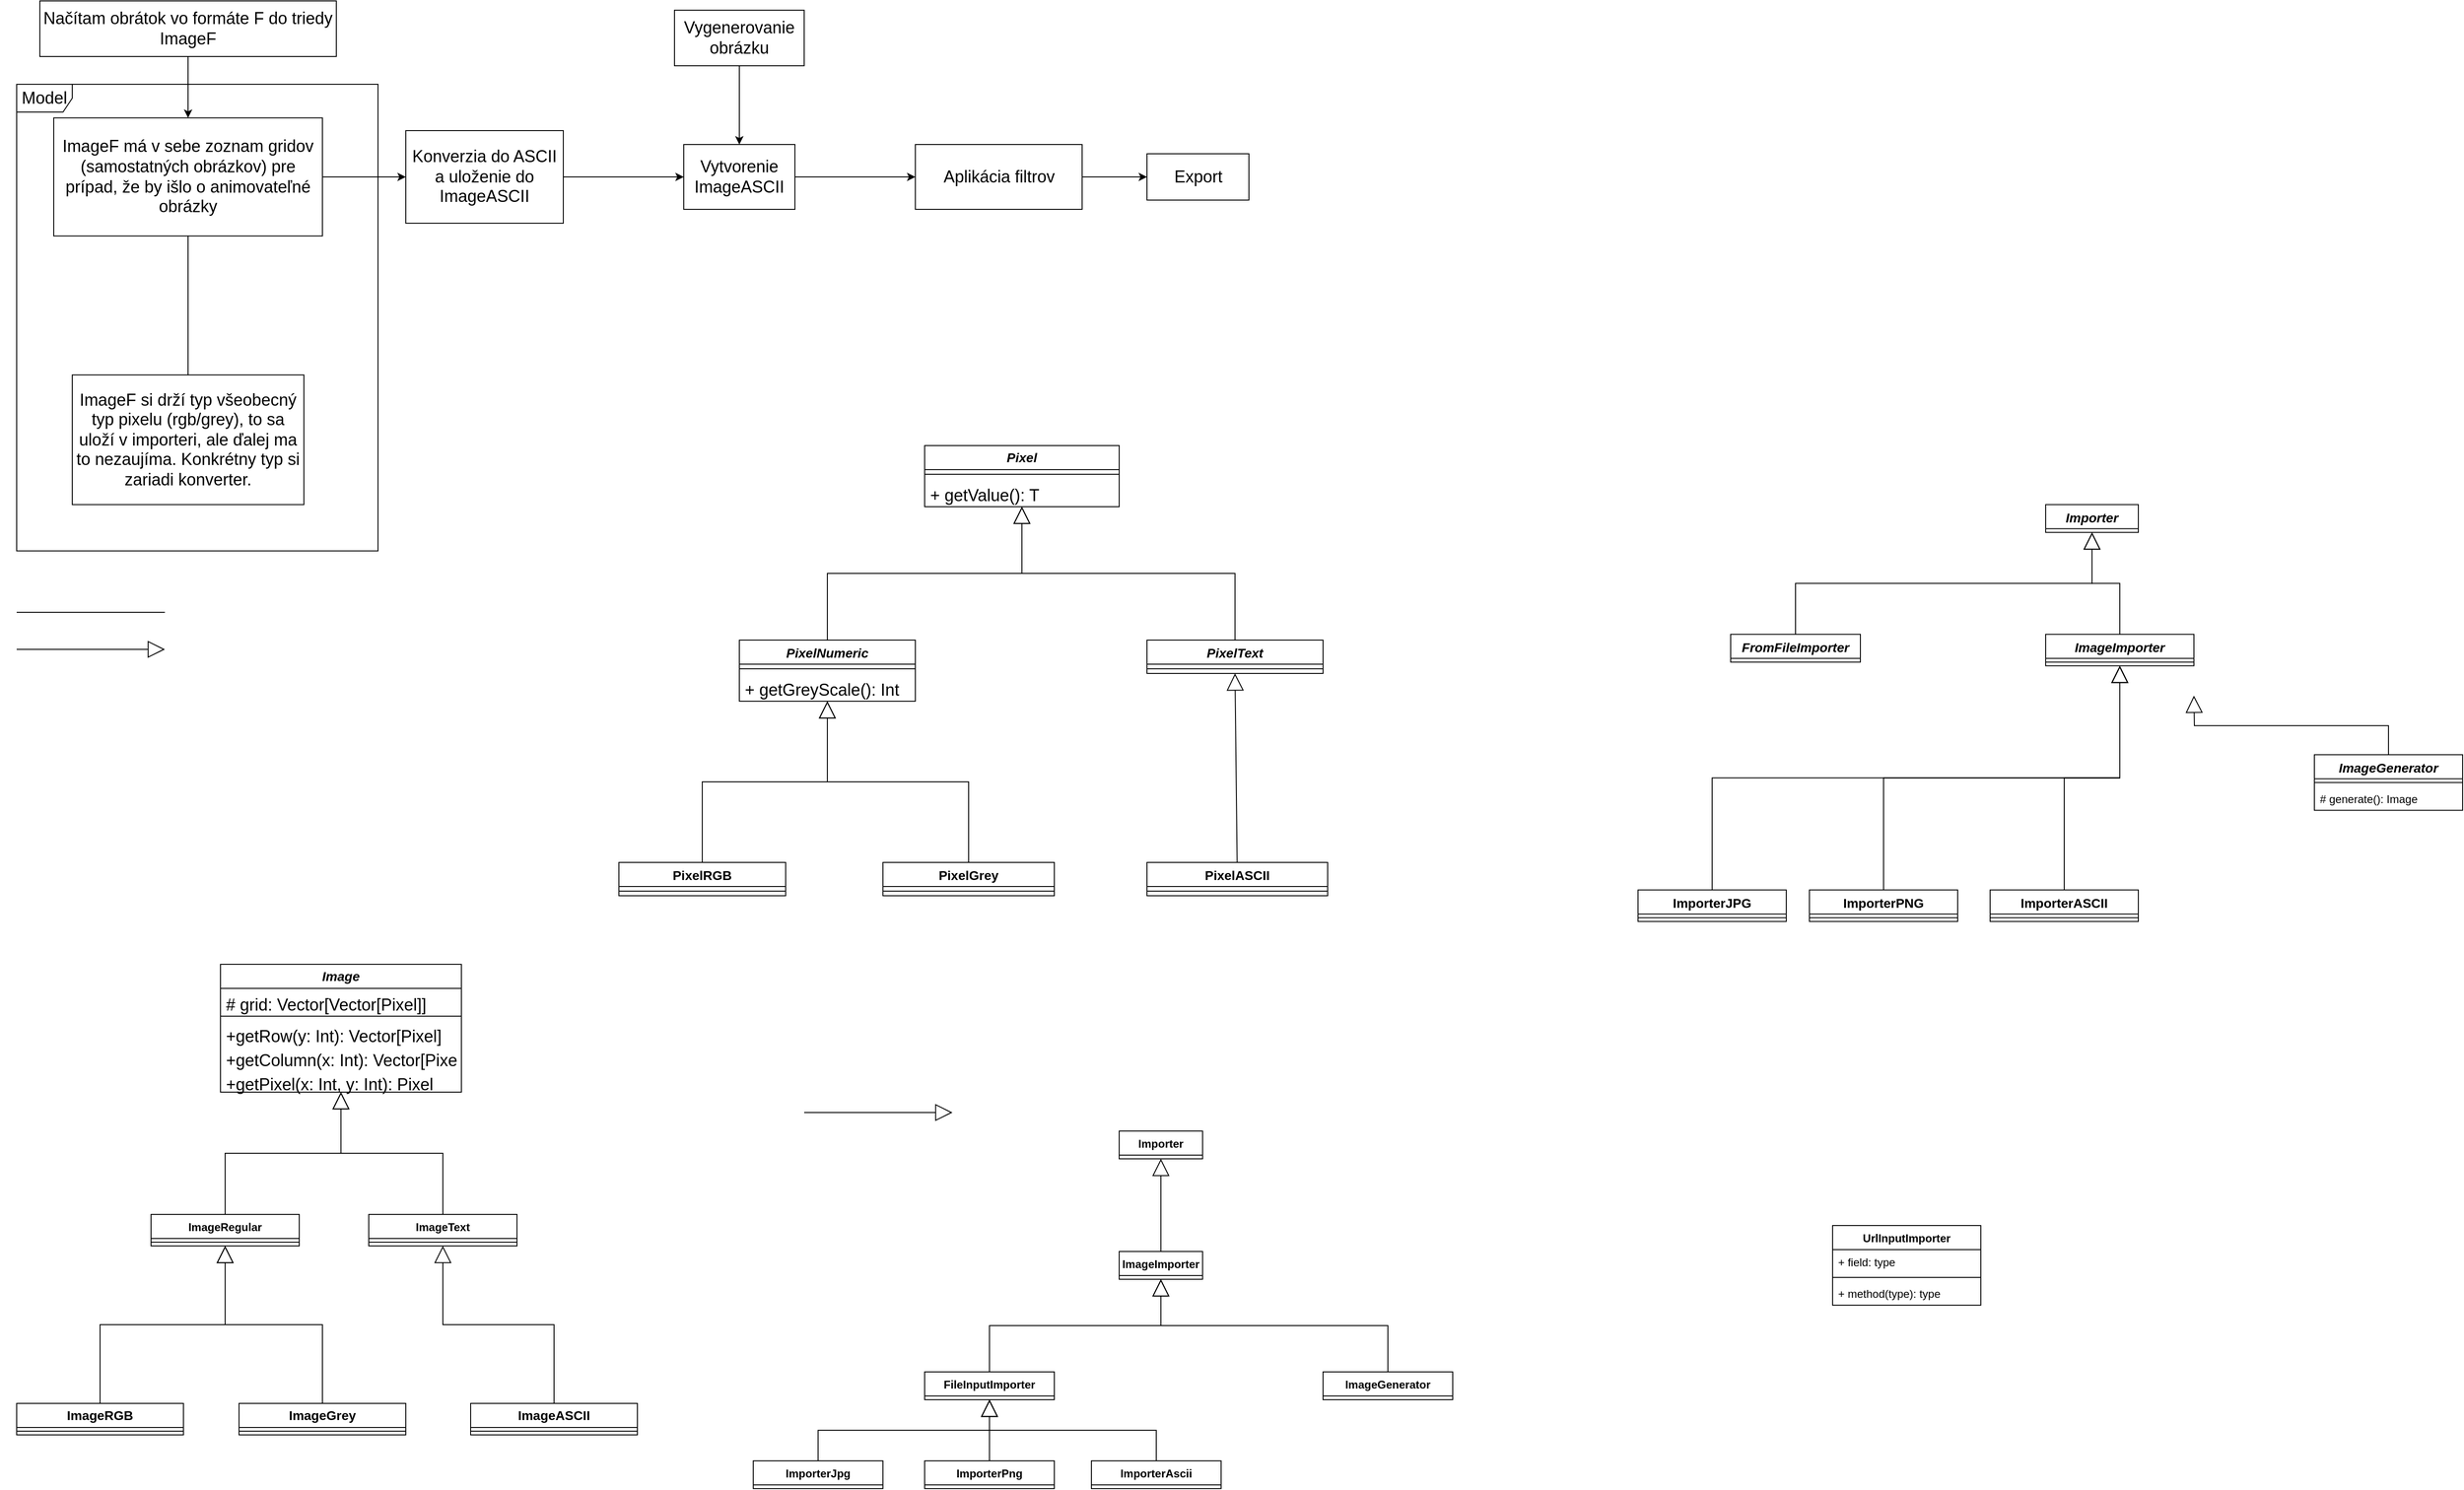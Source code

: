 <mxfile version="20.6.0" type="device"><diagram id="C5RBs43oDa-KdzZeNtuy" name="Page-1"><mxGraphModel dx="4433" dy="668" grid="1" gridSize="10" guides="1" tooltips="1" connect="1" arrows="1" fold="1" page="1" pageScale="1" pageWidth="3300" pageHeight="4681" math="0" shadow="0"><root><mxCell id="WIyWlLk6GJQsqaUBKTNV-0"/><mxCell id="WIyWlLk6GJQsqaUBKTNV-1" parent="WIyWlLk6GJQsqaUBKTNV-0"/><mxCell id="44aYyRxNYtKPqKF8so0v-79" style="edgeStyle=none;rounded=0;orthogonalLoop=1;jettySize=auto;html=1;exitX=0.5;exitY=1;exitDx=0;exitDy=0;strokeColor=default;strokeWidth=1;fontSize=18;endSize=6;" parent="WIyWlLk6GJQsqaUBKTNV-1" source="44aYyRxNYtKPqKF8so0v-68" target="44aYyRxNYtKPqKF8so0v-69" edge="1"><mxGeometry relative="1" as="geometry"/></mxCell><mxCell id="44aYyRxNYtKPqKF8so0v-68" value="Načítam obrátok vo formáte F do triedy ImageF" style="html=1;fontSize=18;whiteSpace=wrap;" parent="WIyWlLk6GJQsqaUBKTNV-1" vertex="1"><mxGeometry x="35" y="20" width="320" height="60" as="geometry"/></mxCell><mxCell id="44aYyRxNYtKPqKF8so0v-78" style="edgeStyle=none;rounded=0;orthogonalLoop=1;jettySize=auto;html=1;exitX=1;exitY=0.5;exitDx=0;exitDy=0;strokeColor=default;strokeWidth=1;fontSize=18;endSize=6;" parent="WIyWlLk6GJQsqaUBKTNV-1" source="44aYyRxNYtKPqKF8so0v-69" target="44aYyRxNYtKPqKF8so0v-77" edge="1"><mxGeometry relative="1" as="geometry"/></mxCell><mxCell id="44aYyRxNYtKPqKF8so0v-69" value="ImageF má v sebe zoznam gridov (samostatných obrázkov) pre prípad, že by išlo o animovateľné obrázky" style="html=1;fontSize=18;whiteSpace=wrap;" parent="WIyWlLk6GJQsqaUBKTNV-1" vertex="1"><mxGeometry x="50" y="146.25" width="290" height="127.5" as="geometry"/></mxCell><mxCell id="44aYyRxNYtKPqKF8so0v-70" value="ImageF si drží typ všeobecný typ pixelu (rgb/grey), to sa uloží v importeri, ale ďalej ma to nezaujíma. Konkrétny typ si zariadi konverter." style="html=1;fontSize=18;whiteSpace=wrap;" parent="WIyWlLk6GJQsqaUBKTNV-1" vertex="1"><mxGeometry x="70" y="423.75" width="250" height="140" as="geometry"/></mxCell><mxCell id="44aYyRxNYtKPqKF8so0v-73" value="" style="endArrow=none;html=1;rounded=0;strokeColor=default;strokeWidth=1;fontSize=18;endSize=6;" parent="WIyWlLk6GJQsqaUBKTNV-1" source="44aYyRxNYtKPqKF8so0v-70" target="44aYyRxNYtKPqKF8so0v-69" edge="1"><mxGeometry relative="1" as="geometry"><mxPoint x="-105" y="403.75" as="sourcePoint"/><mxPoint x="55" y="403.75" as="targetPoint"/></mxGeometry></mxCell><mxCell id="44aYyRxNYtKPqKF8so0v-149" style="edgeStyle=none;rounded=0;orthogonalLoop=1;jettySize=auto;html=1;strokeColor=default;strokeWidth=1;fontSize=18;endSize=6;" parent="WIyWlLk6GJQsqaUBKTNV-1" source="44aYyRxNYtKPqKF8so0v-77" target="44aYyRxNYtKPqKF8so0v-148" edge="1"><mxGeometry relative="1" as="geometry"/></mxCell><mxCell id="44aYyRxNYtKPqKF8so0v-77" value="Konverzia do ASCII a uloženie do ImageASCII" style="html=1;fontSize=18;whiteSpace=wrap;" parent="WIyWlLk6GJQsqaUBKTNV-1" vertex="1"><mxGeometry x="430" y="160" width="170" height="100" as="geometry"/></mxCell><mxCell id="44aYyRxNYtKPqKF8so0v-83" style="edgeStyle=none;rounded=0;orthogonalLoop=1;jettySize=auto;html=1;strokeColor=default;strokeWidth=1;fontSize=18;endSize=6;" parent="WIyWlLk6GJQsqaUBKTNV-1" source="44aYyRxNYtKPqKF8so0v-80" target="44aYyRxNYtKPqKF8so0v-82" edge="1"><mxGeometry relative="1" as="geometry"/></mxCell><mxCell id="44aYyRxNYtKPqKF8so0v-80" value="Aplikácia filtrov" style="html=1;fontSize=18;" parent="WIyWlLk6GJQsqaUBKTNV-1" vertex="1"><mxGeometry x="980" y="175" width="180" height="70" as="geometry"/></mxCell><mxCell id="44aYyRxNYtKPqKF8so0v-82" value="Export" style="html=1;fontSize=18;" parent="WIyWlLk6GJQsqaUBKTNV-1" vertex="1"><mxGeometry x="1230" y="185" width="110" height="50" as="geometry"/></mxCell><mxCell id="44aYyRxNYtKPqKF8so0v-84" value="Model" style="shape=umlFrame;whiteSpace=wrap;html=1;fontSize=18;direction=east;" parent="WIyWlLk6GJQsqaUBKTNV-1" vertex="1"><mxGeometry x="10" y="110" width="390" height="503.75" as="geometry"/></mxCell><mxCell id="44aYyRxNYtKPqKF8so0v-94" value="Pixel" style="swimlane;fontStyle=3;align=center;verticalAlign=middle;childLayout=stackLayout;horizontal=1;startSize=26;horizontalStack=0;resizeParent=1;resizeParentMax=0;resizeLast=0;collapsible=1;marginBottom=0;fontSize=14;labelBorderColor=none;whiteSpace=wrap;flipH=0;flipV=0;" parent="WIyWlLk6GJQsqaUBKTNV-1" vertex="1"><mxGeometry x="990" y="500" width="210" height="66" as="geometry"><mxRectangle x="260" y="1240" width="80" height="40" as="alternateBounds"/></mxGeometry></mxCell><mxCell id="44aYyRxNYtKPqKF8so0v-96" value="" style="line;strokeWidth=1;fillColor=none;align=left;verticalAlign=middle;spacingTop=-1;spacingLeft=3;spacingRight=3;rotatable=0;labelPosition=right;points=[];portConstraint=eastwest;strokeColor=inherit;fontSize=18;" parent="44aYyRxNYtKPqKF8so0v-94" vertex="1"><mxGeometry y="26" width="210" height="10" as="geometry"/></mxCell><mxCell id="44aYyRxNYtKPqKF8so0v-97" value="+ getValue(): T" style="text;strokeColor=none;fillColor=none;align=left;verticalAlign=top;spacingLeft=4;spacingRight=4;overflow=hidden;rotatable=0;points=[[0,0.5],[1,0.5]];portConstraint=eastwest;fontSize=18;" parent="44aYyRxNYtKPqKF8so0v-94" vertex="1"><mxGeometry y="36" width="210" height="30" as="geometry"/></mxCell><mxCell id="44aYyRxNYtKPqKF8so0v-98" value="PixelGrey" style="swimlane;fontStyle=1;align=center;verticalAlign=middle;childLayout=stackLayout;horizontal=1;startSize=26;horizontalStack=0;resizeParent=1;resizeParentMax=0;resizeLast=0;collapsible=1;marginBottom=0;fontSize=14;flipH=1;flipV=0;" parent="WIyWlLk6GJQsqaUBKTNV-1" vertex="1"><mxGeometry x="945" y="950" width="185" height="36" as="geometry"><mxRectangle x="205" y="1580" width="120" height="40" as="alternateBounds"/></mxGeometry></mxCell><mxCell id="44aYyRxNYtKPqKF8so0v-100" value="" style="line;strokeWidth=1;fillColor=none;align=left;verticalAlign=middle;spacingTop=-1;spacingLeft=3;spacingRight=3;rotatable=0;labelPosition=right;points=[];portConstraint=eastwest;strokeColor=inherit;fontSize=18;" parent="44aYyRxNYtKPqKF8so0v-98" vertex="1"><mxGeometry y="26" width="185" height="10" as="geometry"/></mxCell><mxCell id="44aYyRxNYtKPqKF8so0v-102" value="PixelRGB" style="swimlane;fontStyle=1;align=center;verticalAlign=middle;childLayout=stackLayout;horizontal=1;startSize=26;horizontalStack=0;resizeParent=1;resizeParentMax=0;resizeLast=0;collapsible=1;marginBottom=0;fontSize=14;flipH=0;flipV=0;" parent="WIyWlLk6GJQsqaUBKTNV-1" vertex="1"><mxGeometry x="660" y="950" width="180" height="36" as="geometry"><mxRectangle y="1580" width="120" height="40" as="alternateBounds"/></mxGeometry></mxCell><mxCell id="44aYyRxNYtKPqKF8so0v-104" value="" style="line;strokeWidth=1;fillColor=none;align=left;verticalAlign=middle;spacingTop=-1;spacingLeft=3;spacingRight=3;rotatable=0;labelPosition=right;points=[];portConstraint=eastwest;strokeColor=inherit;fontSize=18;" parent="44aYyRxNYtKPqKF8so0v-102" vertex="1"><mxGeometry y="26" width="180" height="10" as="geometry"/></mxCell><mxCell id="44aYyRxNYtKPqKF8so0v-106" value="PixelASCII" style="swimlane;fontStyle=1;align=center;verticalAlign=middle;childLayout=stackLayout;horizontal=1;startSize=26;horizontalStack=0;resizeParent=1;resizeParentMax=0;resizeLast=0;collapsible=1;marginBottom=0;fontSize=14;flipH=0;flipV=0;" parent="WIyWlLk6GJQsqaUBKTNV-1" vertex="1"><mxGeometry x="1230" y="950" width="195" height="36" as="geometry"><mxRectangle x="345" y="1590" width="130" height="40" as="alternateBounds"/></mxGeometry></mxCell><mxCell id="44aYyRxNYtKPqKF8so0v-108" value="" style="line;strokeWidth=1;fillColor=none;align=left;verticalAlign=middle;spacingTop=-1;spacingLeft=3;spacingRight=3;rotatable=0;labelPosition=right;points=[];portConstraint=eastwest;strokeColor=inherit;fontSize=18;" parent="44aYyRxNYtKPqKF8so0v-106" vertex="1"><mxGeometry y="26" width="195" height="10" as="geometry"/></mxCell><mxCell id="44aYyRxNYtKPqKF8so0v-110" value="PixelNumeric" style="swimlane;fontStyle=3;align=center;verticalAlign=middle;childLayout=stackLayout;horizontal=1;startSize=26;horizontalStack=0;resizeParent=1;resizeParentMax=0;resizeLast=0;collapsible=1;marginBottom=0;fontSize=14;flipH=0;flipV=0;" parent="WIyWlLk6GJQsqaUBKTNV-1" vertex="1"><mxGeometry x="790" y="710" width="190" height="66" as="geometry"><mxRectangle x="90" y="1440" width="140" height="40" as="alternateBounds"/></mxGeometry></mxCell><mxCell id="44aYyRxNYtKPqKF8so0v-112" value="" style="line;strokeWidth=1;fillColor=none;align=left;verticalAlign=middle;spacingTop=-1;spacingLeft=3;spacingRight=3;rotatable=0;labelPosition=right;points=[];portConstraint=eastwest;strokeColor=inherit;fontSize=18;" parent="44aYyRxNYtKPqKF8so0v-110" vertex="1"><mxGeometry y="26" width="190" height="10" as="geometry"/></mxCell><mxCell id="44aYyRxNYtKPqKF8so0v-113" value="+ getGreyScale(): Int" style="text;strokeColor=none;fillColor=none;align=left;verticalAlign=top;spacingLeft=4;spacingRight=4;overflow=hidden;rotatable=0;points=[[0,0.5],[1,0.5]];portConstraint=eastwest;fontSize=18;" parent="44aYyRxNYtKPqKF8so0v-110" vertex="1"><mxGeometry y="36" width="190" height="30" as="geometry"/></mxCell><mxCell id="44aYyRxNYtKPqKF8so0v-114" value="" style="endArrow=block;endSize=16;endFill=0;html=1;rounded=0;strokeColor=default;strokeWidth=1;fontSize=14;entryX=0.5;entryY=1;entryDx=0;entryDy=0;exitX=0.5;exitY=0;exitDx=0;exitDy=0;edgeStyle=orthogonalEdgeStyle;verticalAlign=middle;horizontal=1;fontStyle=0" parent="WIyWlLk6GJQsqaUBKTNV-1" source="44aYyRxNYtKPqKF8so0v-110" target="44aYyRxNYtKPqKF8so0v-94" edge="1"><mxGeometry width="160" relative="1" as="geometry"><mxPoint x="1425" y="750" as="sourcePoint"/><mxPoint x="1585" y="750" as="targetPoint"/></mxGeometry></mxCell><mxCell id="44aYyRxNYtKPqKF8so0v-115" value="" style="endArrow=block;endSize=16;endFill=0;html=1;rounded=0;strokeColor=default;strokeWidth=1;fontSize=14;exitX=0.5;exitY=0;exitDx=0;exitDy=0;entryX=0.5;entryY=1;entryDx=0;entryDy=0;edgeStyle=orthogonalEdgeStyle;verticalAlign=middle;horizontal=1;fontStyle=0" parent="WIyWlLk6GJQsqaUBKTNV-1" source="44aYyRxNYtKPqKF8so0v-102" target="44aYyRxNYtKPqKF8so0v-110" edge="1"><mxGeometry width="160" relative="1" as="geometry"><mxPoint x="1375.474" y="739.25" as="sourcePoint"/><mxPoint x="1454.526" y="814" as="targetPoint"/></mxGeometry></mxCell><mxCell id="44aYyRxNYtKPqKF8so0v-116" value="" style="endArrow=block;endSize=16;endFill=0;html=1;rounded=0;strokeColor=default;strokeWidth=1;fontSize=14;exitX=0.5;exitY=0;exitDx=0;exitDy=0;entryX=0.5;entryY=1;entryDx=0;entryDy=0;edgeStyle=orthogonalEdgeStyle;verticalAlign=middle;horizontal=1;fontStyle=0" parent="WIyWlLk6GJQsqaUBKTNV-1" source="44aYyRxNYtKPqKF8so0v-98" target="44aYyRxNYtKPqKF8so0v-110" edge="1"><mxGeometry width="160" relative="1" as="geometry"><mxPoint x="1385.474" y="729.25" as="sourcePoint"/><mxPoint x="1290" y="660" as="targetPoint"/></mxGeometry></mxCell><mxCell id="44aYyRxNYtKPqKF8so0v-117" value="" style="endArrow=block;endSize=16;endFill=0;html=1;rounded=0;strokeColor=default;strokeWidth=1;fontSize=14;entryX=0.5;entryY=1;entryDx=0;entryDy=0;verticalAlign=middle;horizontal=1;fontStyle=0" parent="WIyWlLk6GJQsqaUBKTNV-1" source="44aYyRxNYtKPqKF8so0v-106" target="44aYyRxNYtKPqKF8so0v-118" edge="1"><mxGeometry width="160" relative="1" as="geometry"><mxPoint x="1320.474" y="760.679" as="sourcePoint"/><mxPoint x="1399.526" y="835.429" as="targetPoint"/></mxGeometry></mxCell><mxCell id="44aYyRxNYtKPqKF8so0v-118" value="PixelText" style="swimlane;fontStyle=3;align=center;verticalAlign=middle;childLayout=stackLayout;horizontal=1;startSize=26;horizontalStack=0;resizeParent=1;resizeParentMax=0;resizeLast=0;collapsible=1;marginBottom=0;labelBorderColor=none;fontSize=14;html=0;flipH=0;flipV=0;" parent="WIyWlLk6GJQsqaUBKTNV-1" vertex="1"><mxGeometry x="1230" y="710" width="190" height="36" as="geometry"><mxRectangle x="340" y="1440" width="140" height="40" as="alternateBounds"/></mxGeometry></mxCell><mxCell id="44aYyRxNYtKPqKF8so0v-120" value="" style="line;strokeWidth=1;fillColor=none;align=left;verticalAlign=middle;spacingTop=-1;spacingLeft=3;spacingRight=3;rotatable=0;labelPosition=right;points=[];portConstraint=eastwest;strokeColor=inherit;labelBorderColor=none;fontSize=18;html=0;" parent="44aYyRxNYtKPqKF8so0v-118" vertex="1"><mxGeometry y="26" width="190" height="10" as="geometry"/></mxCell><mxCell id="44aYyRxNYtKPqKF8so0v-122" value="" style="endArrow=block;endSize=16;endFill=0;html=1;rounded=0;strokeColor=default;strokeWidth=1;fontSize=14;exitX=0.5;exitY=0;exitDx=0;exitDy=0;edgeStyle=orthogonalEdgeStyle;verticalAlign=middle;horizontal=1;fontStyle=0;entryX=0.5;entryY=1;entryDx=0;entryDy=0;" parent="WIyWlLk6GJQsqaUBKTNV-1" source="44aYyRxNYtKPqKF8so0v-118" target="44aYyRxNYtKPqKF8so0v-94" edge="1"><mxGeometry width="160" relative="1" as="geometry"><mxPoint x="1440.474" y="709.25" as="sourcePoint"/><mxPoint x="1485" y="840" as="targetPoint"/></mxGeometry></mxCell><mxCell id="44aYyRxNYtKPqKF8so0v-150" style="edgeStyle=none;rounded=0;orthogonalLoop=1;jettySize=auto;html=1;strokeColor=default;strokeWidth=1;fontSize=18;endSize=6;" parent="WIyWlLk6GJQsqaUBKTNV-1" source="44aYyRxNYtKPqKF8so0v-148" target="44aYyRxNYtKPqKF8so0v-80" edge="1"><mxGeometry relative="1" as="geometry"/></mxCell><mxCell id="44aYyRxNYtKPqKF8so0v-148" value="Vytvorenie ImageASCII" style="labelBorderColor=none;fontSize=18;html=1;whiteSpace=wrap;" parent="WIyWlLk6GJQsqaUBKTNV-1" vertex="1"><mxGeometry x="730" y="175" width="120" height="70" as="geometry"/></mxCell><mxCell id="44aYyRxNYtKPqKF8so0v-154" style="edgeStyle=none;rounded=0;orthogonalLoop=1;jettySize=auto;html=1;entryX=0.5;entryY=0;entryDx=0;entryDy=0;strokeColor=default;strokeWidth=1;fontSize=18;endSize=6;" parent="WIyWlLk6GJQsqaUBKTNV-1" source="44aYyRxNYtKPqKF8so0v-151" target="44aYyRxNYtKPqKF8so0v-148" edge="1"><mxGeometry relative="1" as="geometry"/></mxCell><mxCell id="44aYyRxNYtKPqKF8so0v-151" value="Vygenerovanie obrázku" style="html=1;labelBorderColor=none;fontSize=18;whiteSpace=wrap;" parent="WIyWlLk6GJQsqaUBKTNV-1" vertex="1"><mxGeometry x="720" y="30" width="140" height="60" as="geometry"/></mxCell><mxCell id="44aYyRxNYtKPqKF8so0v-178" value="" style="endArrow=none;html=1;edgeStyle=orthogonalEdgeStyle;rounded=0;strokeColor=default;strokeWidth=1;fontSize=18;endSize=6;" parent="WIyWlLk6GJQsqaUBKTNV-1" edge="1"><mxGeometry relative="1" as="geometry"><mxPoint x="10" y="680" as="sourcePoint"/><mxPoint x="170" y="680" as="targetPoint"/></mxGeometry></mxCell><mxCell id="44aYyRxNYtKPqKF8so0v-181" value="" style="endArrow=block;endSize=16;endFill=0;html=1;rounded=0;strokeColor=default;strokeWidth=1;fontSize=14;verticalAlign=middle;horizontal=1;fontStyle=0" parent="WIyWlLk6GJQsqaUBKTNV-1" edge="1"><mxGeometry width="160" relative="1" as="geometry"><mxPoint x="10" y="720" as="sourcePoint"/><mxPoint x="170" y="720" as="targetPoint"/></mxGeometry></mxCell><mxCell id="ePUg2OEzs3N4X3tRQJx3-0" value="Importer" style="swimlane;fontStyle=3;align=center;verticalAlign=middle;childLayout=stackLayout;horizontal=1;startSize=26;horizontalStack=0;resizeParent=1;resizeParentMax=0;resizeLast=0;collapsible=1;marginBottom=0;fontSize=14;" parent="WIyWlLk6GJQsqaUBKTNV-1" vertex="1" collapsed="1"><mxGeometry x="2200" y="563.75" width="100" height="30" as="geometry"><mxRectangle x="2200" y="563.75" width="160" height="60" as="alternateBounds"/></mxGeometry></mxCell><mxCell id="ePUg2OEzs3N4X3tRQJx3-2" value="" style="line;strokeWidth=1;fillColor=none;align=left;verticalAlign=middle;spacingTop=-1;spacingLeft=3;spacingRight=3;rotatable=0;labelPosition=right;points=[];portConstraint=eastwest;strokeColor=inherit;" parent="ePUg2OEzs3N4X3tRQJx3-0" vertex="1"><mxGeometry y="26" width="160" height="8" as="geometry"/></mxCell><mxCell id="ePUg2OEzs3N4X3tRQJx3-3" value="+ import(): T" style="text;strokeColor=none;fillColor=none;align=left;verticalAlign=top;spacingLeft=4;spacingRight=4;overflow=hidden;rotatable=0;points=[[0,0.5],[1,0.5]];portConstraint=eastwest;" parent="ePUg2OEzs3N4X3tRQJx3-0" vertex="1"><mxGeometry y="34" width="160" height="26" as="geometry"/></mxCell><mxCell id="ePUg2OEzs3N4X3tRQJx3-4" value="ImporterJPG" style="swimlane;fontStyle=1;align=center;verticalAlign=middle;childLayout=stackLayout;horizontal=1;startSize=26;horizontalStack=0;resizeParent=1;resizeParentMax=0;resizeLast=0;collapsible=1;marginBottom=0;fontSize=14;" parent="WIyWlLk6GJQsqaUBKTNV-1" vertex="1"><mxGeometry x="1760" y="979.75" width="160" height="34" as="geometry"><mxRectangle x="-110" y="1470" width="100" height="30" as="alternateBounds"/></mxGeometry></mxCell><mxCell id="ePUg2OEzs3N4X3tRQJx3-6" value="" style="line;strokeWidth=1;fillColor=none;align=left;verticalAlign=middle;spacingTop=-1;spacingLeft=3;spacingRight=3;rotatable=0;labelPosition=right;points=[];portConstraint=eastwest;strokeColor=inherit;" parent="ePUg2OEzs3N4X3tRQJx3-4" vertex="1"><mxGeometry y="26" width="160" height="8" as="geometry"/></mxCell><mxCell id="ePUg2OEzs3N4X3tRQJx3-8" value="ImporterPNG" style="swimlane;fontStyle=1;align=center;verticalAlign=middle;childLayout=stackLayout;horizontal=1;startSize=26;horizontalStack=0;resizeParent=1;resizeParentMax=0;resizeLast=0;collapsible=1;marginBottom=0;fontSize=14;" parent="WIyWlLk6GJQsqaUBKTNV-1" vertex="1"><mxGeometry x="1945" y="979.75" width="160" height="34" as="geometry"><mxRectangle x="15" y="1470" width="100" height="30" as="alternateBounds"/></mxGeometry></mxCell><mxCell id="ePUg2OEzs3N4X3tRQJx3-10" value="" style="line;strokeWidth=1;fillColor=none;align=left;verticalAlign=middle;spacingTop=-1;spacingLeft=3;spacingRight=3;rotatable=0;labelPosition=right;points=[];portConstraint=eastwest;strokeColor=inherit;" parent="ePUg2OEzs3N4X3tRQJx3-8" vertex="1"><mxGeometry y="26" width="160" height="8" as="geometry"/></mxCell><mxCell id="ePUg2OEzs3N4X3tRQJx3-12" value="ImporterASCII" style="swimlane;fontStyle=1;align=center;verticalAlign=middle;childLayout=stackLayout;horizontal=1;startSize=26;horizontalStack=0;resizeParent=1;resizeParentMax=0;resizeLast=0;collapsible=1;marginBottom=0;fontSize=14;" parent="WIyWlLk6GJQsqaUBKTNV-1" vertex="1"><mxGeometry x="2140" y="979.75" width="160" height="34" as="geometry"><mxRectangle x="150" y="1470" width="100" height="30" as="alternateBounds"/></mxGeometry></mxCell><mxCell id="ePUg2OEzs3N4X3tRQJx3-14" value="" style="line;strokeWidth=1;fillColor=none;align=left;verticalAlign=middle;spacingTop=-1;spacingLeft=3;spacingRight=3;rotatable=0;labelPosition=right;points=[];portConstraint=eastwest;strokeColor=inherit;" parent="ePUg2OEzs3N4X3tRQJx3-12" vertex="1"><mxGeometry y="26" width="160" height="8" as="geometry"/></mxCell><mxCell id="l7yd4Eq_sSYgcLThjrJ4-0" value="FromFileImporter" style="swimlane;fontStyle=3;align=center;verticalAlign=middle;childLayout=stackLayout;horizontal=1;startSize=26;horizontalStack=0;resizeParent=1;resizeParentMax=0;resizeLast=0;collapsible=1;marginBottom=0;fontSize=14;" parent="WIyWlLk6GJQsqaUBKTNV-1" vertex="1" collapsed="1"><mxGeometry x="1860" y="703.75" width="140" height="30" as="geometry"><mxRectangle x="1860" y="703.75" width="160" height="60" as="alternateBounds"/></mxGeometry></mxCell><mxCell id="l7yd4Eq_sSYgcLThjrJ4-2" value="" style="line;strokeWidth=1;fillColor=none;align=left;verticalAlign=middle;spacingTop=-1;spacingLeft=3;spacingRight=3;rotatable=0;labelPosition=right;points=[];portConstraint=eastwest;strokeColor=inherit;" parent="l7yd4Eq_sSYgcLThjrJ4-0" vertex="1"><mxGeometry y="26" width="160" height="8" as="geometry"/></mxCell><mxCell id="l7yd4Eq_sSYgcLThjrJ4-3" value="+ setPath(path: String):Unit" style="text;strokeColor=none;fillColor=none;align=left;verticalAlign=top;spacingLeft=4;spacingRight=4;overflow=hidden;rotatable=0;points=[[0,0.5],[1,0.5]];portConstraint=eastwest;" parent="l7yd4Eq_sSYgcLThjrJ4-0" vertex="1"><mxGeometry y="34" width="160" height="26" as="geometry"/></mxCell><mxCell id="l7yd4Eq_sSYgcLThjrJ4-7" value="" style="endArrow=block;endSize=16;endFill=0;html=1;rounded=0;strokeColor=default;strokeWidth=1;fontSize=14;exitX=0.5;exitY=0;exitDx=0;exitDy=0;edgeStyle=orthogonalEdgeStyle;verticalAlign=middle;horizontal=1;fontStyle=0;entryX=0.5;entryY=1;entryDx=0;entryDy=0;" parent="WIyWlLk6GJQsqaUBKTNV-1" source="ePUg2OEzs3N4X3tRQJx3-8" target="l7yd4Eq_sSYgcLThjrJ4-9" edge="1"><mxGeometry width="160" relative="1" as="geometry"><mxPoint x="1890" y="703.75" as="sourcePoint"/><mxPoint x="2030" y="900" as="targetPoint"/></mxGeometry></mxCell><mxCell id="l7yd4Eq_sSYgcLThjrJ4-8" value="" style="endArrow=block;endSize=16;endFill=0;html=1;rounded=0;strokeColor=default;strokeWidth=1;fontSize=14;edgeStyle=orthogonalEdgeStyle;exitX=0.5;exitY=0;exitDx=0;exitDy=0;verticalAlign=middle;horizontal=1;fontStyle=0;entryX=0.5;entryY=1;entryDx=0;entryDy=0;" parent="WIyWlLk6GJQsqaUBKTNV-1" source="ePUg2OEzs3N4X3tRQJx3-4" target="l7yd4Eq_sSYgcLThjrJ4-9" edge="1"><mxGeometry width="160" relative="1" as="geometry"><mxPoint x="1870" y="943.75" as="sourcePoint"/><mxPoint x="2270" y="780" as="targetPoint"/></mxGeometry></mxCell><mxCell id="l7yd4Eq_sSYgcLThjrJ4-9" value="ImageImporter" style="swimlane;fontStyle=3;align=center;verticalAlign=middle;childLayout=stackLayout;horizontal=1;startSize=26;horizontalStack=0;resizeParent=1;resizeParentMax=0;resizeLast=0;collapsible=1;marginBottom=0;fontSize=14;" parent="WIyWlLk6GJQsqaUBKTNV-1" vertex="1"><mxGeometry x="2200" y="703.75" width="160" height="34" as="geometry"><mxRectangle x="2200" y="703.75" width="100" height="30" as="alternateBounds"/></mxGeometry></mxCell><mxCell id="l7yd4Eq_sSYgcLThjrJ4-11" value="" style="line;strokeWidth=1;fillColor=none;align=left;verticalAlign=middle;spacingTop=-1;spacingLeft=3;spacingRight=3;rotatable=0;labelPosition=right;points=[];portConstraint=eastwest;strokeColor=inherit;" parent="l7yd4Eq_sSYgcLThjrJ4-9" vertex="1"><mxGeometry y="26" width="160" height="8" as="geometry"/></mxCell><mxCell id="l7yd4Eq_sSYgcLThjrJ4-13" value="" style="endArrow=block;endSize=16;endFill=0;html=1;rounded=0;strokeColor=default;strokeWidth=1;fontSize=14;exitX=0.5;exitY=0;exitDx=0;exitDy=0;entryX=0.5;entryY=1;entryDx=0;entryDy=0;verticalAlign=middle;horizontal=1;fontStyle=0;edgeStyle=orthogonalEdgeStyle;" parent="WIyWlLk6GJQsqaUBKTNV-1" source="l7yd4Eq_sSYgcLThjrJ4-9" target="ePUg2OEzs3N4X3tRQJx3-0" edge="1"><mxGeometry width="160" relative="1" as="geometry"><mxPoint x="1960" y="633.75" as="sourcePoint"/><mxPoint x="2300" y="593.75" as="targetPoint"/></mxGeometry></mxCell><mxCell id="l7yd4Eq_sSYgcLThjrJ4-14" value="ImageGenerator" style="swimlane;fontStyle=3;align=center;verticalAlign=middle;childLayout=stackLayout;horizontal=1;startSize=26;horizontalStack=0;resizeParent=1;resizeParentMax=0;resizeLast=0;collapsible=1;marginBottom=0;fontSize=14;" parent="WIyWlLk6GJQsqaUBKTNV-1" vertex="1"><mxGeometry x="2490" y="833.75" width="160" height="60" as="geometry"><mxRectangle x="350" y="1350" width="100" height="30" as="alternateBounds"/></mxGeometry></mxCell><mxCell id="l7yd4Eq_sSYgcLThjrJ4-16" value="" style="line;strokeWidth=1;fillColor=none;align=left;verticalAlign=middle;spacingTop=-1;spacingLeft=3;spacingRight=3;rotatable=0;labelPosition=right;points=[];portConstraint=eastwest;strokeColor=inherit;" parent="l7yd4Eq_sSYgcLThjrJ4-14" vertex="1"><mxGeometry y="26" width="160" height="8" as="geometry"/></mxCell><mxCell id="l7yd4Eq_sSYgcLThjrJ4-17" value="# generate(): Image" style="text;strokeColor=none;fillColor=none;align=left;verticalAlign=top;spacingLeft=4;spacingRight=4;overflow=hidden;rotatable=0;points=[[0,0.5],[1,0.5]];portConstraint=eastwest;" parent="l7yd4Eq_sSYgcLThjrJ4-14" vertex="1"><mxGeometry y="34" width="160" height="26" as="geometry"/></mxCell><mxCell id="l7yd4Eq_sSYgcLThjrJ4-18" value="" style="endArrow=block;endSize=16;endFill=0;html=1;rounded=0;strokeColor=default;strokeWidth=1;fontSize=14;exitX=0.5;exitY=0;exitDx=0;exitDy=0;edgeStyle=orthogonalEdgeStyle;verticalAlign=middle;horizontal=1;fontStyle=0" parent="WIyWlLk6GJQsqaUBKTNV-1" source="l7yd4Eq_sSYgcLThjrJ4-14" edge="1"><mxGeometry width="160" relative="1" as="geometry"><mxPoint x="1970" y="643.75" as="sourcePoint"/><mxPoint x="2360" y="770" as="targetPoint"/></mxGeometry></mxCell><mxCell id="l7yd4Eq_sSYgcLThjrJ4-19" value="" style="endArrow=block;endSize=16;endFill=0;html=1;rounded=0;strokeColor=default;strokeWidth=1;fontSize=14;exitX=0.5;exitY=0;exitDx=0;exitDy=0;edgeStyle=orthogonalEdgeStyle;verticalAlign=middle;horizontal=1;fontStyle=0;entryX=0.5;entryY=1;entryDx=0;entryDy=0;" parent="WIyWlLk6GJQsqaUBKTNV-1" source="ePUg2OEzs3N4X3tRQJx3-12" target="l7yd4Eq_sSYgcLThjrJ4-9" edge="1"><mxGeometry width="160" relative="1" as="geometry"><mxPoint x="1930" y="743.75" as="sourcePoint"/><mxPoint x="2050" y="910" as="targetPoint"/></mxGeometry></mxCell><mxCell id="44aYyRxNYtKPqKF8so0v-85" value="Image" style="swimlane;fontStyle=3;align=center;verticalAlign=middle;childLayout=stackLayout;horizontal=1;startSize=26;horizontalStack=0;resizeParent=1;resizeParentMax=0;resizeLast=0;collapsible=1;marginBottom=0;fontSize=14;whiteSpace=wrap;movable=1;resizable=1;rotatable=1;deletable=1;editable=1;connectable=1;" parent="WIyWlLk6GJQsqaUBKTNV-1" vertex="1"><mxGeometry x="230" y="1060" width="260" height="138" as="geometry"><mxRectangle x="285" y="1020" width="90" height="40" as="alternateBounds"/></mxGeometry></mxCell><mxCell id="44aYyRxNYtKPqKF8so0v-86" value="# grid: Vector[Vector[Pixel]]" style="text;strokeColor=none;fillColor=none;align=left;verticalAlign=top;spacingLeft=4;spacingRight=4;overflow=hidden;rotatable=0;points=[[0,0.5],[1,0.5]];portConstraint=eastwest;fontSize=18;" parent="44aYyRxNYtKPqKF8so0v-85" vertex="1"><mxGeometry y="26" width="260" height="26" as="geometry"/></mxCell><mxCell id="44aYyRxNYtKPqKF8so0v-87" value="" style="line;strokeWidth=1;fillColor=none;align=left;verticalAlign=middle;spacingTop=-1;spacingLeft=3;spacingRight=3;rotatable=0;labelPosition=right;points=[];portConstraint=eastwest;strokeColor=inherit;fontSize=18;" parent="44aYyRxNYtKPqKF8so0v-85" vertex="1"><mxGeometry y="52" width="260" height="8" as="geometry"/></mxCell><mxCell id="44aYyRxNYtKPqKF8so0v-88" value="+getRow(y: Int): Vector[Pixel]&#10;" style="text;strokeColor=none;fillColor=none;align=left;verticalAlign=top;spacingLeft=4;spacingRight=4;overflow=hidden;rotatable=0;points=[[0,0.5],[1,0.5]];portConstraint=eastwest;fontSize=18;" parent="44aYyRxNYtKPqKF8so0v-85" vertex="1"><mxGeometry y="60" width="260" height="26" as="geometry"/></mxCell><mxCell id="l7yd4Eq_sSYgcLThjrJ4-24" value="+getColumn(x: Int): Vector[Pixel]&#10;" style="text;strokeColor=none;fillColor=none;align=left;verticalAlign=top;spacingLeft=4;spacingRight=4;overflow=hidden;rotatable=0;points=[[0,0.5],[1,0.5]];portConstraint=eastwest;fontSize=18;" parent="44aYyRxNYtKPqKF8so0v-85" vertex="1"><mxGeometry y="86" width="260" height="26" as="geometry"/></mxCell><mxCell id="l7yd4Eq_sSYgcLThjrJ4-26" value="+getPixel(x: Int, y: Int): Pixel&#10;" style="text;strokeColor=none;fillColor=none;align=left;verticalAlign=top;spacingLeft=4;spacingRight=4;overflow=hidden;rotatable=0;points=[[0,0.5],[1,0.5]];portConstraint=eastwest;fontSize=18;" parent="44aYyRxNYtKPqKF8so0v-85" vertex="1"><mxGeometry y="112" width="260" height="26" as="geometry"/></mxCell><mxCell id="44aYyRxNYtKPqKF8so0v-127" value="ImageASCII" style="swimlane;fontStyle=1;align=center;verticalAlign=middle;childLayout=stackLayout;horizontal=1;startSize=26;horizontalStack=0;resizeParent=1;resizeParentMax=0;resizeLast=0;collapsible=1;marginBottom=0;fontSize=14;whiteSpace=wrap;movable=1;resizable=1;rotatable=1;deletable=1;editable=1;connectable=1;" parent="WIyWlLk6GJQsqaUBKTNV-1" vertex="1"><mxGeometry x="500" y="1534" width="180" height="34" as="geometry"><mxRectangle x="490" y="1394" width="140" height="36" as="alternateBounds"/></mxGeometry></mxCell><mxCell id="44aYyRxNYtKPqKF8so0v-129" value="" style="line;strokeWidth=1;fillColor=none;align=left;verticalAlign=middle;spacingTop=-1;spacingLeft=3;spacingRight=3;rotatable=0;labelPosition=right;points=[];portConstraint=eastwest;strokeColor=inherit;fontSize=18;" parent="44aYyRxNYtKPqKF8so0v-127" vertex="1"><mxGeometry y="26" width="180" height="8" as="geometry"/></mxCell><mxCell id="44aYyRxNYtKPqKF8so0v-131" value="ImageGrey" style="swimlane;fontStyle=1;align=center;verticalAlign=middle;childLayout=stackLayout;horizontal=1;startSize=26;horizontalStack=0;resizeParent=1;resizeParentMax=0;resizeLast=0;collapsible=1;marginBottom=0;fontSize=14;whiteSpace=wrap;movable=1;resizable=1;rotatable=1;deletable=1;editable=1;connectable=1;" parent="WIyWlLk6GJQsqaUBKTNV-1" vertex="1"><mxGeometry x="250" y="1534" width="180" height="34" as="geometry"><mxRectangle x="240" y="1394" width="90" height="40" as="alternateBounds"/></mxGeometry></mxCell><mxCell id="44aYyRxNYtKPqKF8so0v-133" value="" style="line;strokeWidth=1;fillColor=none;align=left;verticalAlign=middle;spacingTop=-1;spacingLeft=3;spacingRight=3;rotatable=0;labelPosition=right;points=[];portConstraint=eastwest;strokeColor=inherit;fontSize=18;" parent="44aYyRxNYtKPqKF8so0v-131" vertex="1"><mxGeometry y="26" width="180" height="8" as="geometry"/></mxCell><mxCell id="44aYyRxNYtKPqKF8so0v-139" value="ImageRGB" style="swimlane;fontStyle=1;align=center;verticalAlign=middle;childLayout=stackLayout;horizontal=1;startSize=26;horizontalStack=0;resizeParent=1;resizeParentMax=0;resizeLast=0;collapsible=1;marginBottom=0;fontSize=14;whiteSpace=wrap;movable=1;resizable=1;rotatable=1;deletable=1;editable=1;connectable=1;" parent="WIyWlLk6GJQsqaUBKTNV-1" vertex="1"><mxGeometry x="10" y="1534" width="180" height="34" as="geometry"><mxRectangle y="1394" width="110" height="40" as="alternateBounds"/></mxGeometry></mxCell><mxCell id="44aYyRxNYtKPqKF8so0v-141" value="" style="line;strokeWidth=1;fillColor=none;align=left;verticalAlign=middle;spacingTop=-1;spacingLeft=3;spacingRight=3;rotatable=0;labelPosition=right;points=[];portConstraint=eastwest;strokeColor=inherit;fontSize=18;" parent="44aYyRxNYtKPqKF8so0v-139" vertex="1"><mxGeometry y="26" width="180" height="8" as="geometry"/></mxCell><mxCell id="44aYyRxNYtKPqKF8so0v-159" value="" style="endArrow=block;endSize=16;endFill=0;html=1;rounded=0;strokeColor=default;strokeWidth=1;fontSize=14;exitX=0.5;exitY=0;exitDx=0;exitDy=0;entryX=0.5;entryY=1;entryDx=0;entryDy=0;edgeStyle=orthogonalEdgeStyle;verticalAlign=middle;horizontal=1;fontStyle=0;movable=1;resizable=1;rotatable=1;deletable=1;editable=1;connectable=1;" parent="WIyWlLk6GJQsqaUBKTNV-1" source="44aYyRxNYtKPqKF8so0v-131" target="P6F8QZHkcoOcsy_iuILZ-0" edge="1"><mxGeometry width="160" relative="1" as="geometry"><mxPoint x="399.998" y="1430.75" as="sourcePoint"/><mxPoint x="215" y="1374" as="targetPoint"/></mxGeometry></mxCell><mxCell id="44aYyRxNYtKPqKF8so0v-160" value="" style="endArrow=block;endSize=16;endFill=0;html=1;rounded=0;strokeColor=default;strokeWidth=1;fontSize=14;edgeStyle=orthogonalEdgeStyle;exitX=0.5;exitY=0;exitDx=0;exitDy=0;verticalAlign=middle;horizontal=1;fontStyle=0;movable=1;resizable=1;rotatable=1;deletable=1;editable=1;connectable=1;entryX=0.5;entryY=1;entryDx=0;entryDy=0;" parent="WIyWlLk6GJQsqaUBKTNV-1" source="44aYyRxNYtKPqKF8so0v-139" target="P6F8QZHkcoOcsy_iuILZ-0" edge="1"><mxGeometry width="160" relative="1" as="geometry"><mxPoint x="160" y="1404.75" as="sourcePoint"/><mxPoint x="440" y="1190" as="targetPoint"/></mxGeometry></mxCell><mxCell id="44aYyRxNYtKPqKF8so0v-177" value="" style="endArrow=block;endSize=16;endFill=0;html=1;rounded=0;strokeColor=default;strokeWidth=1;fontSize=14;exitX=0.5;exitY=0;exitDx=0;exitDy=0;verticalAlign=middle;horizontal=1;fontStyle=0;movable=1;resizable=1;rotatable=1;deletable=1;editable=1;connectable=1;entryX=0.5;entryY=1;entryDx=0;entryDy=0;edgeStyle=orthogonalEdgeStyle;" parent="WIyWlLk6GJQsqaUBKTNV-1" source="44aYyRxNYtKPqKF8so0v-127" target="P6F8QZHkcoOcsy_iuILZ-4" edge="1"><mxGeometry width="160" relative="1" as="geometry"><mxPoint x="304.361" y="1364.75" as="sourcePoint"/><mxPoint x="490" y="1400" as="targetPoint"/></mxGeometry></mxCell><mxCell id="l7yd4Eq_sSYgcLThjrJ4-27" value="" style="endArrow=block;endSize=16;endFill=0;html=1;rounded=0;strokeColor=default;strokeWidth=1;fontSize=14;edgeStyle=orthogonalEdgeStyle;verticalAlign=middle;horizontal=1;fontStyle=0;exitX=0.5;exitY=0;exitDx=0;exitDy=0;entryX=0.5;entryY=1;entryDx=0;entryDy=0;" parent="WIyWlLk6GJQsqaUBKTNV-1" source="l7yd4Eq_sSYgcLThjrJ4-0" target="ePUg2OEzs3N4X3tRQJx3-0" edge="1"><mxGeometry width="160" relative="1" as="geometry"><mxPoint x="2050" y="830" as="sourcePoint"/><mxPoint x="2110" y="620" as="targetPoint"/></mxGeometry></mxCell><mxCell id="P6F8QZHkcoOcsy_iuILZ-0" value="ImageRegular" style="swimlane;fontStyle=1;align=center;verticalAlign=top;childLayout=stackLayout;horizontal=1;startSize=26;horizontalStack=0;resizeParent=1;resizeParentMax=0;resizeLast=0;collapsible=1;marginBottom=0;" vertex="1" parent="WIyWlLk6GJQsqaUBKTNV-1"><mxGeometry x="155" y="1330" width="160" height="34" as="geometry"><mxRectangle x="145" y="1190" width="100" height="30" as="alternateBounds"/></mxGeometry></mxCell><mxCell id="P6F8QZHkcoOcsy_iuILZ-2" value="" style="line;strokeWidth=1;fillColor=none;align=left;verticalAlign=middle;spacingTop=-1;spacingLeft=3;spacingRight=3;rotatable=0;labelPosition=right;points=[];portConstraint=eastwest;strokeColor=inherit;" vertex="1" parent="P6F8QZHkcoOcsy_iuILZ-0"><mxGeometry y="26" width="160" height="8" as="geometry"/></mxCell><mxCell id="P6F8QZHkcoOcsy_iuILZ-4" value="ImageText" style="swimlane;fontStyle=1;align=center;verticalAlign=top;childLayout=stackLayout;horizontal=1;startSize=26;horizontalStack=0;resizeParent=1;resizeParentMax=0;resizeLast=0;collapsible=1;marginBottom=0;" vertex="1" parent="WIyWlLk6GJQsqaUBKTNV-1"><mxGeometry x="390" y="1330" width="160" height="34" as="geometry"><mxRectangle x="380" y="1190" width="100" height="30" as="alternateBounds"/></mxGeometry></mxCell><mxCell id="P6F8QZHkcoOcsy_iuILZ-6" value="" style="line;strokeWidth=1;fillColor=none;align=left;verticalAlign=middle;spacingTop=-1;spacingLeft=3;spacingRight=3;rotatable=0;labelPosition=right;points=[];portConstraint=eastwest;strokeColor=inherit;" vertex="1" parent="P6F8QZHkcoOcsy_iuILZ-4"><mxGeometry y="26" width="160" height="8" as="geometry"/></mxCell><mxCell id="P6F8QZHkcoOcsy_iuILZ-8" value="" style="endArrow=block;endSize=16;endFill=0;html=1;rounded=0;strokeColor=default;strokeWidth=1;fontSize=14;verticalAlign=middle;horizontal=1;fontStyle=0;exitX=0.5;exitY=0;exitDx=0;exitDy=0;edgeStyle=orthogonalEdgeStyle;entryX=0.5;entryY=1;entryDx=0;entryDy=0;" edge="1" parent="WIyWlLk6GJQsqaUBKTNV-1" source="P6F8QZHkcoOcsy_iuILZ-4" target="44aYyRxNYtKPqKF8so0v-85"><mxGeometry width="160" relative="1" as="geometry"><mxPoint x="20" y="850" as="sourcePoint"/><mxPoint x="550" y="1220" as="targetPoint"/></mxGeometry></mxCell><mxCell id="P6F8QZHkcoOcsy_iuILZ-9" value="" style="endArrow=block;endSize=16;endFill=0;html=1;rounded=0;strokeColor=default;strokeWidth=1;fontSize=14;verticalAlign=middle;horizontal=1;fontStyle=0;entryX=0.5;entryY=1;entryDx=0;entryDy=0;exitX=0.5;exitY=0;exitDx=0;exitDy=0;edgeStyle=orthogonalEdgeStyle;" edge="1" parent="WIyWlLk6GJQsqaUBKTNV-1" source="P6F8QZHkcoOcsy_iuILZ-0" target="44aYyRxNYtKPqKF8so0v-85"><mxGeometry width="160" relative="1" as="geometry"><mxPoint x="30" y="740" as="sourcePoint"/><mxPoint x="190" y="740" as="targetPoint"/></mxGeometry></mxCell><mxCell id="P6F8QZHkcoOcsy_iuILZ-10" style="edgeStyle=orthogonalEdgeStyle;rounded=0;orthogonalLoop=1;jettySize=auto;html=1;exitX=0.5;exitY=1;exitDx=0;exitDy=0;" edge="1" parent="WIyWlLk6GJQsqaUBKTNV-1" source="44aYyRxNYtKPqKF8so0v-131" target="44aYyRxNYtKPqKF8so0v-131"><mxGeometry relative="1" as="geometry"/></mxCell><mxCell id="P6F8QZHkcoOcsy_iuILZ-11" value="Importer" style="swimlane;fontStyle=1;align=center;verticalAlign=top;childLayout=stackLayout;horizontal=1;startSize=26;horizontalStack=0;resizeParent=1;resizeParentMax=0;resizeLast=0;collapsible=1;marginBottom=0;" vertex="1" collapsed="1" parent="WIyWlLk6GJQsqaUBKTNV-1"><mxGeometry x="1200" y="1240" width="90" height="30" as="geometry"><mxRectangle x="1200" y="1240" width="160" height="60" as="alternateBounds"/></mxGeometry></mxCell><mxCell id="P6F8QZHkcoOcsy_iuILZ-13" value="" style="line;strokeWidth=1;fillColor=none;align=left;verticalAlign=middle;spacingTop=-1;spacingLeft=3;spacingRight=3;rotatable=0;labelPosition=right;points=[];portConstraint=eastwest;strokeColor=inherit;" vertex="1" parent="P6F8QZHkcoOcsy_iuILZ-11"><mxGeometry y="26" width="160" height="8" as="geometry"/></mxCell><mxCell id="P6F8QZHkcoOcsy_iuILZ-17" value="+ doImport(): T" style="text;strokeColor=none;fillColor=none;align=left;verticalAlign=top;spacingLeft=4;spacingRight=4;overflow=hidden;rotatable=0;points=[[0,0.5],[1,0.5]];portConstraint=eastwest;" vertex="1" parent="P6F8QZHkcoOcsy_iuILZ-11"><mxGeometry y="34" width="160" height="26" as="geometry"/></mxCell><mxCell id="P6F8QZHkcoOcsy_iuILZ-15" value="ImageImporter" style="swimlane;fontStyle=1;align=center;verticalAlign=top;childLayout=stackLayout;horizontal=1;startSize=26;horizontalStack=0;resizeParent=1;resizeParentMax=0;resizeLast=0;collapsible=1;marginBottom=0;" vertex="1" collapsed="1" parent="WIyWlLk6GJQsqaUBKTNV-1"><mxGeometry x="1200" y="1370" width="90" height="30" as="geometry"><mxRectangle x="1200" y="1240" width="160" height="34" as="alternateBounds"/></mxGeometry></mxCell><mxCell id="P6F8QZHkcoOcsy_iuILZ-16" value="" style="line;strokeWidth=1;fillColor=none;align=left;verticalAlign=middle;spacingTop=-1;spacingLeft=3;spacingRight=3;rotatable=0;labelPosition=right;points=[];portConstraint=eastwest;strokeColor=inherit;" vertex="1" parent="P6F8QZHkcoOcsy_iuILZ-15"><mxGeometry y="26" width="160" height="8" as="geometry"/></mxCell><mxCell id="P6F8QZHkcoOcsy_iuILZ-18" value="" style="endArrow=block;endSize=16;endFill=0;html=1;rounded=0;strokeColor=default;strokeWidth=1;fontSize=14;verticalAlign=middle;horizontal=1;fontStyle=0;entryX=0.5;entryY=1;entryDx=0;entryDy=0;exitX=0.5;exitY=0;exitDx=0;exitDy=0;" edge="1" parent="WIyWlLk6GJQsqaUBKTNV-1" source="P6F8QZHkcoOcsy_iuILZ-15" target="P6F8QZHkcoOcsy_iuILZ-11"><mxGeometry width="160" relative="1" as="geometry"><mxPoint x="960" y="1450" as="sourcePoint"/><mxPoint x="1160" y="1340" as="targetPoint"/></mxGeometry></mxCell><mxCell id="P6F8QZHkcoOcsy_iuILZ-19" value="" style="endArrow=block;endSize=16;endFill=0;html=1;rounded=0;strokeColor=default;strokeWidth=1;fontSize=14;verticalAlign=middle;horizontal=1;fontStyle=0;edgeStyle=orthogonalEdgeStyle;" edge="1" parent="WIyWlLk6GJQsqaUBKTNV-1"><mxGeometry width="160" relative="1" as="geometry"><mxPoint x="860" y="1220" as="sourcePoint"/><mxPoint x="1020" y="1220" as="targetPoint"/></mxGeometry></mxCell><mxCell id="P6F8QZHkcoOcsy_iuILZ-20" value="FileInputImporter" style="swimlane;fontStyle=1;align=center;verticalAlign=top;childLayout=stackLayout;horizontal=1;startSize=26;horizontalStack=0;resizeParent=1;resizeParentMax=0;resizeLast=0;collapsible=1;marginBottom=0;" vertex="1" collapsed="1" parent="WIyWlLk6GJQsqaUBKTNV-1"><mxGeometry x="990" y="1500" width="140" height="30" as="geometry"><mxRectangle x="1010" y="1520" width="160" height="86" as="alternateBounds"/></mxGeometry></mxCell><mxCell id="P6F8QZHkcoOcsy_iuILZ-21" value="+ field: type" style="text;strokeColor=none;fillColor=none;align=left;verticalAlign=top;spacingLeft=4;spacingRight=4;overflow=hidden;rotatable=0;points=[[0,0.5],[1,0.5]];portConstraint=eastwest;" vertex="1" parent="P6F8QZHkcoOcsy_iuILZ-20"><mxGeometry y="26" width="160" height="26" as="geometry"/></mxCell><mxCell id="P6F8QZHkcoOcsy_iuILZ-22" value="" style="line;strokeWidth=1;fillColor=none;align=left;verticalAlign=middle;spacingTop=-1;spacingLeft=3;spacingRight=3;rotatable=0;labelPosition=right;points=[];portConstraint=eastwest;strokeColor=inherit;" vertex="1" parent="P6F8QZHkcoOcsy_iuILZ-20"><mxGeometry y="52" width="160" height="8" as="geometry"/></mxCell><mxCell id="P6F8QZHkcoOcsy_iuILZ-23" value="+ method(type): type" style="text;strokeColor=none;fillColor=none;align=left;verticalAlign=top;spacingLeft=4;spacingRight=4;overflow=hidden;rotatable=0;points=[[0,0.5],[1,0.5]];portConstraint=eastwest;" vertex="1" parent="P6F8QZHkcoOcsy_iuILZ-20"><mxGeometry y="60" width="160" height="26" as="geometry"/></mxCell><mxCell id="P6F8QZHkcoOcsy_iuILZ-24" value="UrlInputImporter" style="swimlane;fontStyle=1;align=center;verticalAlign=top;childLayout=stackLayout;horizontal=1;startSize=26;horizontalStack=0;resizeParent=1;resizeParentMax=0;resizeLast=0;collapsible=1;marginBottom=0;" vertex="1" parent="WIyWlLk6GJQsqaUBKTNV-1"><mxGeometry x="1970" y="1342" width="160" height="86" as="geometry"/></mxCell><mxCell id="P6F8QZHkcoOcsy_iuILZ-25" value="+ field: type" style="text;strokeColor=none;fillColor=none;align=left;verticalAlign=top;spacingLeft=4;spacingRight=4;overflow=hidden;rotatable=0;points=[[0,0.5],[1,0.5]];portConstraint=eastwest;" vertex="1" parent="P6F8QZHkcoOcsy_iuILZ-24"><mxGeometry y="26" width="160" height="26" as="geometry"/></mxCell><mxCell id="P6F8QZHkcoOcsy_iuILZ-26" value="" style="line;strokeWidth=1;fillColor=none;align=left;verticalAlign=middle;spacingTop=-1;spacingLeft=3;spacingRight=3;rotatable=0;labelPosition=right;points=[];portConstraint=eastwest;strokeColor=inherit;" vertex="1" parent="P6F8QZHkcoOcsy_iuILZ-24"><mxGeometry y="52" width="160" height="8" as="geometry"/></mxCell><mxCell id="P6F8QZHkcoOcsy_iuILZ-27" value="+ method(type): type" style="text;strokeColor=none;fillColor=none;align=left;verticalAlign=top;spacingLeft=4;spacingRight=4;overflow=hidden;rotatable=0;points=[[0,0.5],[1,0.5]];portConstraint=eastwest;" vertex="1" parent="P6F8QZHkcoOcsy_iuILZ-24"><mxGeometry y="60" width="160" height="26" as="geometry"/></mxCell><mxCell id="P6F8QZHkcoOcsy_iuILZ-28" value="" style="endArrow=block;endSize=16;endFill=0;html=1;rounded=0;strokeColor=default;strokeWidth=1;fontSize=14;verticalAlign=middle;horizontal=1;fontStyle=0;entryX=0.5;entryY=1;entryDx=0;entryDy=0;exitX=0.5;exitY=0;exitDx=0;exitDy=0;edgeStyle=orthogonalEdgeStyle;" edge="1" parent="WIyWlLk6GJQsqaUBKTNV-1" source="P6F8QZHkcoOcsy_iuILZ-20" target="P6F8QZHkcoOcsy_iuILZ-15"><mxGeometry width="160" relative="1" as="geometry"><mxPoint x="870" y="1230" as="sourcePoint"/><mxPoint x="1030" y="1230" as="targetPoint"/></mxGeometry></mxCell><mxCell id="P6F8QZHkcoOcsy_iuILZ-34" value="ImporterJpg" style="swimlane;fontStyle=1;align=center;verticalAlign=top;childLayout=stackLayout;horizontal=1;startSize=26;horizontalStack=0;resizeParent=1;resizeParentMax=0;resizeLast=0;collapsible=1;marginBottom=0;" vertex="1" collapsed="1" parent="WIyWlLk6GJQsqaUBKTNV-1"><mxGeometry x="805" y="1596" width="140" height="30" as="geometry"><mxRectangle x="1010" y="1520" width="160" height="86" as="alternateBounds"/></mxGeometry></mxCell><mxCell id="P6F8QZHkcoOcsy_iuILZ-35" value="+ field: type" style="text;strokeColor=none;fillColor=none;align=left;verticalAlign=top;spacingLeft=4;spacingRight=4;overflow=hidden;rotatable=0;points=[[0,0.5],[1,0.5]];portConstraint=eastwest;" vertex="1" parent="P6F8QZHkcoOcsy_iuILZ-34"><mxGeometry y="26" width="160" height="26" as="geometry"/></mxCell><mxCell id="P6F8QZHkcoOcsy_iuILZ-36" value="" style="line;strokeWidth=1;fillColor=none;align=left;verticalAlign=middle;spacingTop=-1;spacingLeft=3;spacingRight=3;rotatable=0;labelPosition=right;points=[];portConstraint=eastwest;strokeColor=inherit;" vertex="1" parent="P6F8QZHkcoOcsy_iuILZ-34"><mxGeometry y="52" width="160" height="8" as="geometry"/></mxCell><mxCell id="P6F8QZHkcoOcsy_iuILZ-37" value="+ method(type): type" style="text;strokeColor=none;fillColor=none;align=left;verticalAlign=top;spacingLeft=4;spacingRight=4;overflow=hidden;rotatable=0;points=[[0,0.5],[1,0.5]];portConstraint=eastwest;" vertex="1" parent="P6F8QZHkcoOcsy_iuILZ-34"><mxGeometry y="60" width="160" height="26" as="geometry"/></mxCell><mxCell id="P6F8QZHkcoOcsy_iuILZ-38" value="ImporterPng" style="swimlane;fontStyle=1;align=center;verticalAlign=top;childLayout=stackLayout;horizontal=1;startSize=26;horizontalStack=0;resizeParent=1;resizeParentMax=0;resizeLast=0;collapsible=1;marginBottom=0;" vertex="1" collapsed="1" parent="WIyWlLk6GJQsqaUBKTNV-1"><mxGeometry x="990" y="1596" width="140" height="30" as="geometry"><mxRectangle x="1010" y="1520" width="160" height="86" as="alternateBounds"/></mxGeometry></mxCell><mxCell id="P6F8QZHkcoOcsy_iuILZ-39" value="+ field: type" style="text;strokeColor=none;fillColor=none;align=left;verticalAlign=top;spacingLeft=4;spacingRight=4;overflow=hidden;rotatable=0;points=[[0,0.5],[1,0.5]];portConstraint=eastwest;" vertex="1" parent="P6F8QZHkcoOcsy_iuILZ-38"><mxGeometry y="26" width="160" height="26" as="geometry"/></mxCell><mxCell id="P6F8QZHkcoOcsy_iuILZ-40" value="" style="line;strokeWidth=1;fillColor=none;align=left;verticalAlign=middle;spacingTop=-1;spacingLeft=3;spacingRight=3;rotatable=0;labelPosition=right;points=[];portConstraint=eastwest;strokeColor=inherit;" vertex="1" parent="P6F8QZHkcoOcsy_iuILZ-38"><mxGeometry y="52" width="160" height="8" as="geometry"/></mxCell><mxCell id="P6F8QZHkcoOcsy_iuILZ-41" value="+ method(type): type" style="text;strokeColor=none;fillColor=none;align=left;verticalAlign=top;spacingLeft=4;spacingRight=4;overflow=hidden;rotatable=0;points=[[0,0.5],[1,0.5]];portConstraint=eastwest;" vertex="1" parent="P6F8QZHkcoOcsy_iuILZ-38"><mxGeometry y="60" width="160" height="26" as="geometry"/></mxCell><mxCell id="P6F8QZHkcoOcsy_iuILZ-42" value="ImporterAscii" style="swimlane;fontStyle=1;align=center;verticalAlign=top;childLayout=stackLayout;horizontal=1;startSize=26;horizontalStack=0;resizeParent=1;resizeParentMax=0;resizeLast=0;collapsible=1;marginBottom=0;" vertex="1" collapsed="1" parent="WIyWlLk6GJQsqaUBKTNV-1"><mxGeometry x="1170" y="1596" width="140" height="30" as="geometry"><mxRectangle x="1010" y="1520" width="160" height="86" as="alternateBounds"/></mxGeometry></mxCell><mxCell id="P6F8QZHkcoOcsy_iuILZ-43" value="+ field: type" style="text;strokeColor=none;fillColor=none;align=left;verticalAlign=top;spacingLeft=4;spacingRight=4;overflow=hidden;rotatable=0;points=[[0,0.5],[1,0.5]];portConstraint=eastwest;" vertex="1" parent="P6F8QZHkcoOcsy_iuILZ-42"><mxGeometry y="26" width="160" height="26" as="geometry"/></mxCell><mxCell id="P6F8QZHkcoOcsy_iuILZ-44" value="" style="line;strokeWidth=1;fillColor=none;align=left;verticalAlign=middle;spacingTop=-1;spacingLeft=3;spacingRight=3;rotatable=0;labelPosition=right;points=[];portConstraint=eastwest;strokeColor=inherit;" vertex="1" parent="P6F8QZHkcoOcsy_iuILZ-42"><mxGeometry y="52" width="160" height="8" as="geometry"/></mxCell><mxCell id="P6F8QZHkcoOcsy_iuILZ-45" value="+ method(type): type" style="text;strokeColor=none;fillColor=none;align=left;verticalAlign=top;spacingLeft=4;spacingRight=4;overflow=hidden;rotatable=0;points=[[0,0.5],[1,0.5]];portConstraint=eastwest;" vertex="1" parent="P6F8QZHkcoOcsy_iuILZ-42"><mxGeometry y="60" width="160" height="26" as="geometry"/></mxCell><mxCell id="P6F8QZHkcoOcsy_iuILZ-46" value="ImageGenerator" style="swimlane;fontStyle=1;align=center;verticalAlign=top;childLayout=stackLayout;horizontal=1;startSize=26;horizontalStack=0;resizeParent=1;resizeParentMax=0;resizeLast=0;collapsible=1;marginBottom=0;" vertex="1" collapsed="1" parent="WIyWlLk6GJQsqaUBKTNV-1"><mxGeometry x="1420" y="1500" width="140" height="30" as="geometry"><mxRectangle x="1010" y="1520" width="160" height="86" as="alternateBounds"/></mxGeometry></mxCell><mxCell id="P6F8QZHkcoOcsy_iuILZ-47" value="+ field: type" style="text;strokeColor=none;fillColor=none;align=left;verticalAlign=top;spacingLeft=4;spacingRight=4;overflow=hidden;rotatable=0;points=[[0,0.5],[1,0.5]];portConstraint=eastwest;" vertex="1" parent="P6F8QZHkcoOcsy_iuILZ-46"><mxGeometry y="26" width="160" height="26" as="geometry"/></mxCell><mxCell id="P6F8QZHkcoOcsy_iuILZ-48" value="" style="line;strokeWidth=1;fillColor=none;align=left;verticalAlign=middle;spacingTop=-1;spacingLeft=3;spacingRight=3;rotatable=0;labelPosition=right;points=[];portConstraint=eastwest;strokeColor=inherit;" vertex="1" parent="P6F8QZHkcoOcsy_iuILZ-46"><mxGeometry y="52" width="160" height="8" as="geometry"/></mxCell><mxCell id="P6F8QZHkcoOcsy_iuILZ-49" value="+ method(type): type" style="text;strokeColor=none;fillColor=none;align=left;verticalAlign=top;spacingLeft=4;spacingRight=4;overflow=hidden;rotatable=0;points=[[0,0.5],[1,0.5]];portConstraint=eastwest;" vertex="1" parent="P6F8QZHkcoOcsy_iuILZ-46"><mxGeometry y="60" width="160" height="26" as="geometry"/></mxCell><mxCell id="P6F8QZHkcoOcsy_iuILZ-50" value="" style="endArrow=block;endSize=16;endFill=0;html=1;rounded=0;strokeColor=default;strokeWidth=1;fontSize=14;verticalAlign=middle;horizontal=1;fontStyle=0;edgeStyle=orthogonalEdgeStyle;exitX=0.5;exitY=0;exitDx=0;exitDy=0;entryX=0.5;entryY=1;entryDx=0;entryDy=0;" edge="1" parent="WIyWlLk6GJQsqaUBKTNV-1" source="P6F8QZHkcoOcsy_iuILZ-34" target="P6F8QZHkcoOcsy_iuILZ-20"><mxGeometry width="160" relative="1" as="geometry"><mxPoint x="870" y="1230" as="sourcePoint"/><mxPoint x="1030" y="1230" as="targetPoint"/></mxGeometry></mxCell><mxCell id="P6F8QZHkcoOcsy_iuILZ-51" value="" style="endArrow=block;endSize=16;endFill=0;html=1;rounded=0;strokeColor=default;strokeWidth=1;fontSize=14;verticalAlign=middle;horizontal=1;fontStyle=0;edgeStyle=orthogonalEdgeStyle;exitX=0.5;exitY=0;exitDx=0;exitDy=0;entryX=0.5;entryY=1;entryDx=0;entryDy=0;" edge="1" parent="WIyWlLk6GJQsqaUBKTNV-1" source="P6F8QZHkcoOcsy_iuILZ-38" target="P6F8QZHkcoOcsy_iuILZ-20"><mxGeometry width="160" relative="1" as="geometry"><mxPoint x="880" y="1240" as="sourcePoint"/><mxPoint x="1000" y="1410" as="targetPoint"/></mxGeometry></mxCell><mxCell id="P6F8QZHkcoOcsy_iuILZ-52" value="" style="endArrow=block;endSize=16;endFill=0;html=1;rounded=0;strokeColor=default;strokeWidth=1;fontSize=14;verticalAlign=middle;horizontal=1;fontStyle=0;edgeStyle=orthogonalEdgeStyle;exitX=0.5;exitY=0;exitDx=0;exitDy=0;entryX=0.5;entryY=1;entryDx=0;entryDy=0;" edge="1" parent="WIyWlLk6GJQsqaUBKTNV-1" source="P6F8QZHkcoOcsy_iuILZ-42" target="P6F8QZHkcoOcsy_iuILZ-20"><mxGeometry width="160" relative="1" as="geometry"><mxPoint x="890" y="1250" as="sourcePoint"/><mxPoint x="1050" y="1250" as="targetPoint"/></mxGeometry></mxCell><mxCell id="P6F8QZHkcoOcsy_iuILZ-53" value="" style="endArrow=block;endSize=16;endFill=0;html=1;rounded=0;strokeColor=default;strokeWidth=1;fontSize=14;verticalAlign=middle;horizontal=1;fontStyle=0;edgeStyle=orthogonalEdgeStyle;exitX=0.5;exitY=0;exitDx=0;exitDy=0;entryX=0.5;entryY=1;entryDx=0;entryDy=0;" edge="1" parent="WIyWlLk6GJQsqaUBKTNV-1" source="P6F8QZHkcoOcsy_iuILZ-46" target="P6F8QZHkcoOcsy_iuILZ-15"><mxGeometry width="160" relative="1" as="geometry"><mxPoint x="900" y="1260" as="sourcePoint"/><mxPoint x="1060" y="1260" as="targetPoint"/></mxGeometry></mxCell></root></mxGraphModel></diagram></mxfile>